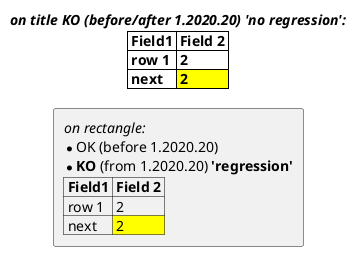 {
  "sha1": "rxhtrlpeehfdtwk3dzgjtixla5wnuxh",
  "insertion": {
    "when": "2024-06-04T17:28:44.392Z",
    "url": "https://forum.plantuml.net/12480/new-line-in-table-built-with-variables-broken-from-1-2020-20",
    "user": "plantuml@gmail.com"
  }
}
@startuml
!global $table = "|= Field1 |= Field 2 |"
!procedure $row($value1, $value2)
%set_variable_value("$table", %get_variable_value("$table") + %newline() + "| " + $value1 + " | " + $value2 + " |")
!endfunction

$row("row 1", "2")
$row("next", "<#yellow> 2")

rectangle r [
<i>on rectangle:
* OK (before 1.2020.20)
* **KO** (from 1.2020.20) **'regression'**
$table
]

title
<i>on title KO (before/after 1.2020.20) **'no regression'**:
$table
end title

@enduml

